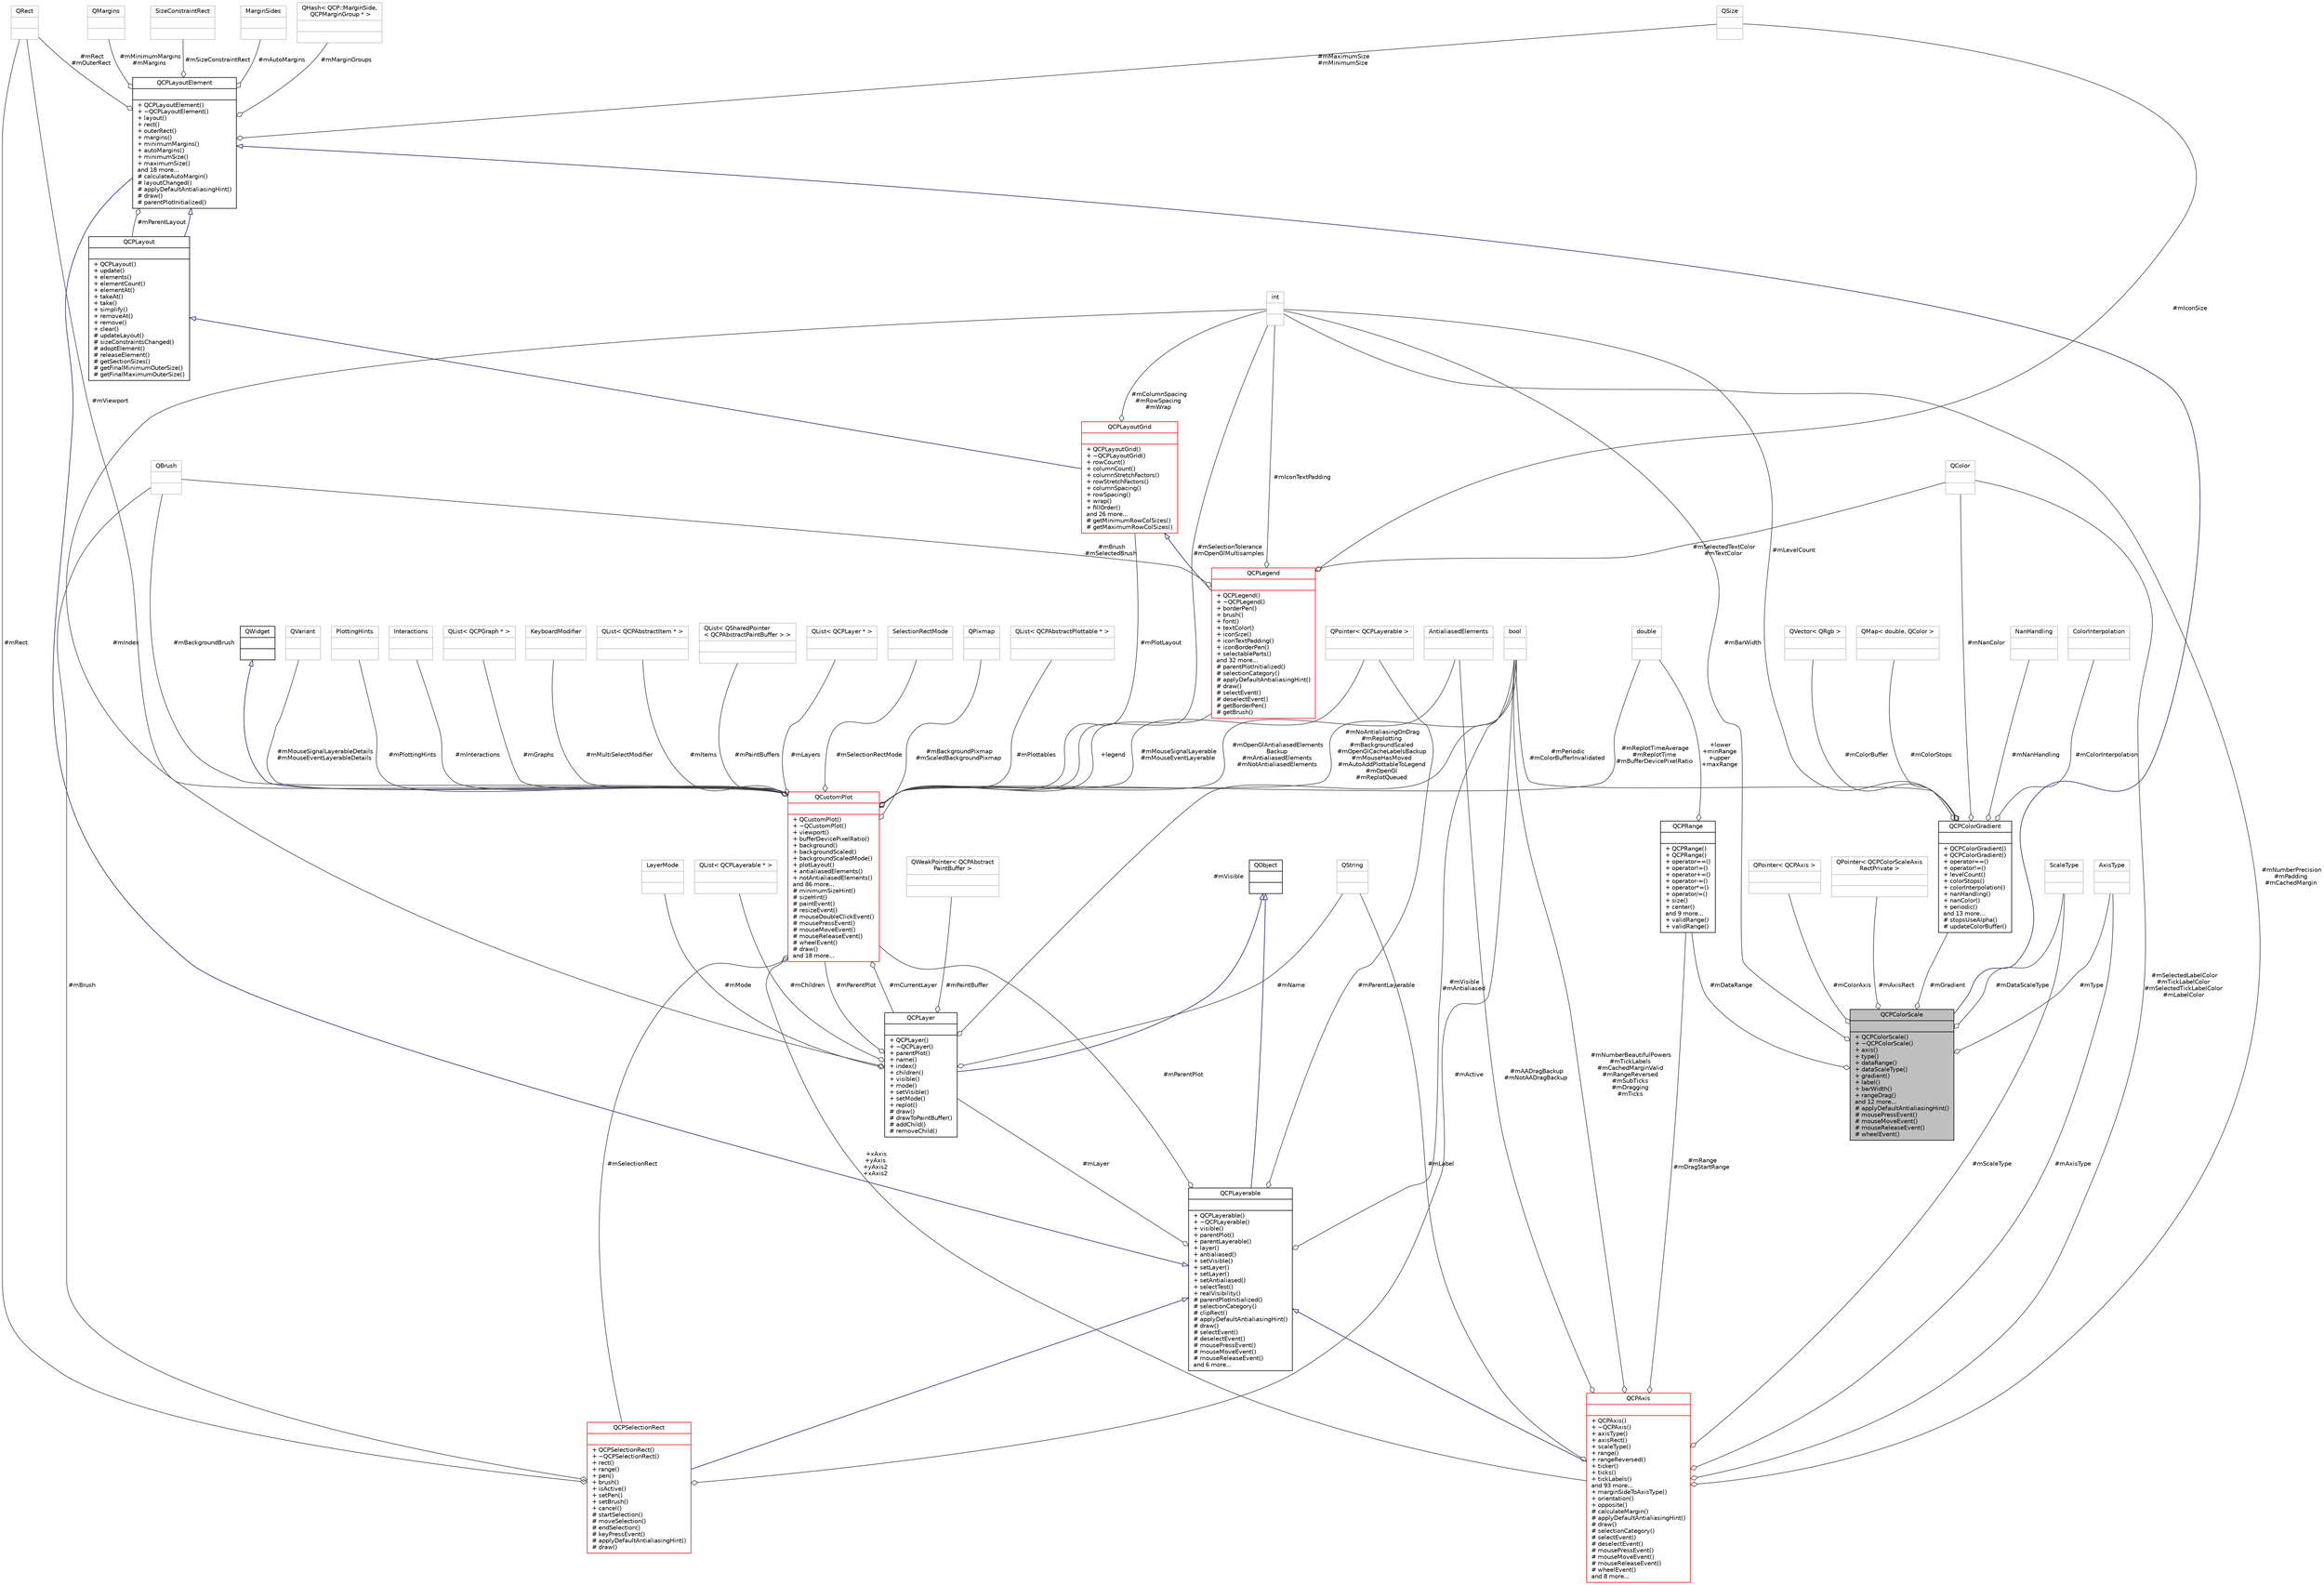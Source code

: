 digraph "QCPColorScale"
{
 // LATEX_PDF_SIZE
  edge [fontname="Helvetica",fontsize="10",labelfontname="Helvetica",labelfontsize="10"];
  node [fontname="Helvetica",fontsize="10",shape=record];
  Node1 [label="{QCPColorScale\n||+ QCPColorScale()\l+ ~QCPColorScale()\l+ axis()\l+ type()\l+ dataRange()\l+ dataScaleType()\l+ gradient()\l+ label()\l+ barWidth()\l+ rangeDrag()\land 12 more...\l# applyDefaultAntialiasingHint()\l# mousePressEvent()\l# mouseMoveEvent()\l# mouseReleaseEvent()\l# wheelEvent()\l}",height=0.2,width=0.4,color="black", fillcolor="grey75", style="filled", fontcolor="black",tooltip="A color scale for use with color coding data such as QCPColorMap."];
  Node2 -> Node1 [dir="back",color="midnightblue",fontsize="10",style="solid",arrowtail="onormal",fontname="Helvetica"];
  Node2 [label="{QCPLayoutElement\n||+ QCPLayoutElement()\l+ ~QCPLayoutElement()\l+ layout()\l+ rect()\l+ outerRect()\l+ margins()\l+ minimumMargins()\l+ autoMargins()\l+ minimumSize()\l+ maximumSize()\land 18 more...\l# calculateAutoMargin()\l# layoutChanged()\l# applyDefaultAntialiasingHint()\l# draw()\l# parentPlotInitialized()\l}",height=0.2,width=0.4,color="black", fillcolor="white", style="filled",URL="$classQCPLayoutElement.html",tooltip="The abstract base class for all objects that form the layout system."];
  Node3 -> Node2 [dir="back",color="midnightblue",fontsize="10",style="solid",arrowtail="onormal",fontname="Helvetica"];
  Node3 [label="{QCPLayerable\n||+ QCPLayerable()\l+ ~QCPLayerable()\l+ visible()\l+ parentPlot()\l+ parentLayerable()\l+ layer()\l+ antialiased()\l+ setVisible()\l+ setLayer()\l+ setLayer()\l+ setAntialiased()\l+ selectTest()\l+ realVisibility()\l# parentPlotInitialized()\l# selectionCategory()\l# clipRect()\l# applyDefaultAntialiasingHint()\l# draw()\l# selectEvent()\l# deselectEvent()\l# mousePressEvent()\l# mouseMoveEvent()\l# mouseReleaseEvent()\land 6 more...\l}",height=0.2,width=0.4,color="black", fillcolor="white", style="filled",URL="$classQCPLayerable.html",tooltip="Base class for all drawable objects."];
  Node4 -> Node3 [dir="back",color="midnightblue",fontsize="10",style="solid",arrowtail="onormal",fontname="Helvetica"];
  Node4 [label="{QObject\n||}",height=0.2,width=0.4,color="black", fillcolor="white", style="filled",URL="$classQObject.html",tooltip=" "];
  Node5 -> Node3 [color="grey25",fontsize="10",style="solid",label=" #mLayer" ,arrowhead="odiamond",fontname="Helvetica"];
  Node5 [label="{QCPLayer\n||+ QCPLayer()\l+ ~QCPLayer()\l+ parentPlot()\l+ name()\l+ index()\l+ children()\l+ visible()\l+ mode()\l+ setVisible()\l+ setMode()\l+ replot()\l# draw()\l# drawToPaintBuffer()\l# addChild()\l# removeChild()\l}",height=0.2,width=0.4,color="black", fillcolor="white", style="filled",URL="$classQCPLayer.html",tooltip="A layer that may contain objects, to control the rendering order."];
  Node4 -> Node5 [dir="back",color="midnightblue",fontsize="10",style="solid",arrowtail="onormal",fontname="Helvetica"];
  Node6 -> Node5 [color="grey25",fontsize="10",style="solid",label=" #mName" ,arrowhead="odiamond",fontname="Helvetica"];
  Node6 [label="{QString\n||}",height=0.2,width=0.4,color="grey75", fillcolor="white", style="filled",tooltip=" "];
  Node7 -> Node5 [color="grey25",fontsize="10",style="solid",label=" #mIndex" ,arrowhead="odiamond",fontname="Helvetica"];
  Node7 [label="{int\n||}",height=0.2,width=0.4,color="grey75", fillcolor="white", style="filled",tooltip=" "];
  Node8 -> Node5 [color="grey25",fontsize="10",style="solid",label=" #mPaintBuffer" ,arrowhead="odiamond",fontname="Helvetica"];
  Node8 [label="{QWeakPointer\< QCPAbstract\lPaintBuffer \>\n||}",height=0.2,width=0.4,color="grey75", fillcolor="white", style="filled",tooltip=" "];
  Node9 -> Node5 [color="grey25",fontsize="10",style="solid",label=" #mVisible" ,arrowhead="odiamond",fontname="Helvetica"];
  Node9 [label="{bool\n||}",height=0.2,width=0.4,color="grey75", fillcolor="white", style="filled",tooltip=" "];
  Node10 -> Node5 [color="grey25",fontsize="10",style="solid",label=" #mParentPlot" ,arrowhead="odiamond",fontname="Helvetica"];
  Node10 [label="{QCustomPlot\n||+ QCustomPlot()\l+ ~QCustomPlot()\l+ viewport()\l+ bufferDevicePixelRatio()\l+ background()\l+ backgroundScaled()\l+ backgroundScaledMode()\l+ plotLayout()\l+ antialiasedElements()\l+ notAntialiasedElements()\land 86 more...\l# minimumSizeHint()\l# sizeHint()\l# paintEvent()\l# resizeEvent()\l# mouseDoubleClickEvent()\l# mousePressEvent()\l# mouseMoveEvent()\l# mouseReleaseEvent()\l# wheelEvent()\l# draw()\land 18 more...\l}",height=0.2,width=0.4,color="red", fillcolor="white", style="filled",URL="$classQCustomPlot.html",tooltip="The central class of the library. This is the QWidget which displays the plot and interacts with the ..."];
  Node11 -> Node10 [dir="back",color="midnightblue",fontsize="10",style="solid",arrowtail="onormal",fontname="Helvetica"];
  Node11 [label="{QWidget\n||}",height=0.2,width=0.4,color="black", fillcolor="white", style="filled",URL="$classQWidget.html",tooltip=" "];
  Node5 -> Node10 [color="grey25",fontsize="10",style="solid",label=" #mCurrentLayer" ,arrowhead="odiamond",fontname="Helvetica"];
  Node12 -> Node10 [color="grey25",fontsize="10",style="solid",label=" #mPlotLayout" ,arrowhead="odiamond",fontname="Helvetica"];
  Node12 [label="{QCPLayoutGrid\n||+ QCPLayoutGrid()\l+ ~QCPLayoutGrid()\l+ rowCount()\l+ columnCount()\l+ columnStretchFactors()\l+ rowStretchFactors()\l+ columnSpacing()\l+ rowSpacing()\l+ wrap()\l+ fillOrder()\land 26 more...\l# getMinimumRowColSizes()\l# getMaximumRowColSizes()\l}",height=0.2,width=0.4,color="red", fillcolor="white", style="filled",URL="$classQCPLayoutGrid.html",tooltip="A layout that arranges child elements in a grid."];
  Node13 -> Node12 [dir="back",color="midnightblue",fontsize="10",style="solid",arrowtail="onormal",fontname="Helvetica"];
  Node13 [label="{QCPLayout\n||+ QCPLayout()\l+ update()\l+ elements()\l+ elementCount()\l+ elementAt()\l+ takeAt()\l+ take()\l+ simplify()\l+ removeAt()\l+ remove()\l+ clear()\l# updateLayout()\l# sizeConstraintsChanged()\l# adoptElement()\l# releaseElement()\l# getSectionSizes()\l# getFinalMinimumOuterSize()\l# getFinalMaximumOuterSize()\l}",height=0.2,width=0.4,color="black", fillcolor="white", style="filled",URL="$classQCPLayout.html",tooltip="The abstract base class for layouts."];
  Node2 -> Node13 [dir="back",color="midnightblue",fontsize="10",style="solid",arrowtail="onormal",fontname="Helvetica"];
  Node7 -> Node12 [color="grey25",fontsize="10",style="solid",label=" #mColumnSpacing\n#mRowSpacing\n#mWrap" ,arrowhead="odiamond",fontname="Helvetica"];
  Node17 -> Node10 [color="grey25",fontsize="10",style="solid",label=" #mMouseSignalLayerableDetails\n#mMouseEventLayerableDetails" ,arrowhead="odiamond",fontname="Helvetica"];
  Node17 [label="{QVariant\n||}",height=0.2,width=0.4,color="grey75", fillcolor="white", style="filled",tooltip=" "];
  Node18 -> Node10 [color="grey25",fontsize="10",style="solid",label=" #mPlottingHints" ,arrowhead="odiamond",fontname="Helvetica"];
  Node18 [label="{PlottingHints\n||}",height=0.2,width=0.4,color="grey75", fillcolor="white", style="filled",tooltip=" "];
  Node19 -> Node10 [color="grey25",fontsize="10",style="solid",label=" #mInteractions" ,arrowhead="odiamond",fontname="Helvetica"];
  Node19 [label="{Interactions\n||}",height=0.2,width=0.4,color="grey75", fillcolor="white", style="filled",tooltip=" "];
  Node20 -> Node10 [color="grey25",fontsize="10",style="solid",label=" #mReplotTimeAverage\n#mReplotTime\n#mBufferDevicePixelRatio" ,arrowhead="odiamond",fontname="Helvetica"];
  Node20 [label="{double\n||}",height=0.2,width=0.4,color="grey75", fillcolor="white", style="filled",tooltip=" "];
  Node21 -> Node10 [color="grey25",fontsize="10",style="solid",label=" #mSelectionRect" ,arrowhead="odiamond",fontname="Helvetica"];
  Node21 [label="{QCPSelectionRect\n||+ QCPSelectionRect()\l+ ~QCPSelectionRect()\l+ rect()\l+ range()\l+ pen()\l+ brush()\l+ isActive()\l+ setPen()\l+ setBrush()\l+ cancel()\l# startSelection()\l# moveSelection()\l# endSelection()\l# keyPressEvent()\l# applyDefaultAntialiasingHint()\l# draw()\l}",height=0.2,width=0.4,color="red", fillcolor="white", style="filled",URL="$classQCPSelectionRect.html",tooltip="Provides rect/rubber-band data selection and range zoom interaction."];
  Node3 -> Node21 [dir="back",color="midnightblue",fontsize="10",style="solid",arrowtail="onormal",fontname="Helvetica"];
  Node9 -> Node21 [color="grey25",fontsize="10",style="solid",label=" #mActive" ,arrowhead="odiamond",fontname="Helvetica"];
  Node23 -> Node21 [color="grey25",fontsize="10",style="solid",label=" #mBrush" ,arrowhead="odiamond",fontname="Helvetica"];
  Node23 [label="{QBrush\n||}",height=0.2,width=0.4,color="grey75", fillcolor="white", style="filled",tooltip=" "];
  Node24 -> Node21 [color="grey25",fontsize="10",style="solid",label=" #mRect" ,arrowhead="odiamond",fontname="Helvetica"];
  Node24 [label="{QRect\n||}",height=0.2,width=0.4,color="grey75", fillcolor="white", style="filled",tooltip=" "];
  Node25 -> Node10 [color="grey25",fontsize="10",style="solid",label=" #mGraphs" ,arrowhead="odiamond",fontname="Helvetica"];
  Node25 [label="{QList\< QCPGraph * \>\n||}",height=0.2,width=0.4,color="grey75", fillcolor="white", style="filled",tooltip=" "];
  Node26 -> Node10 [color="grey25",fontsize="10",style="solid",label=" #mMultiSelectModifier" ,arrowhead="odiamond",fontname="Helvetica"];
  Node26 [label="{KeyboardModifier\n||}",height=0.2,width=0.4,color="grey75", fillcolor="white", style="filled",tooltip=" "];
  Node27 -> Node10 [color="grey25",fontsize="10",style="solid",label=" #mItems" ,arrowhead="odiamond",fontname="Helvetica"];
  Node27 [label="{QList\< QCPAbstractItem * \>\n||}",height=0.2,width=0.4,color="grey75", fillcolor="white", style="filled",tooltip=" "];
  Node28 -> Node10 [color="grey25",fontsize="10",style="solid",label=" #mPaintBuffers" ,arrowhead="odiamond",fontname="Helvetica"];
  Node28 [label="{QList\< QSharedPointer\l\< QCPAbstractPaintBuffer \> \>\n||}",height=0.2,width=0.4,color="grey75", fillcolor="white", style="filled",tooltip=" "];
  Node29 -> Node10 [color="grey25",fontsize="10",style="solid",label=" +xAxis\n+yAxis\n+yAxis2\n+xAxis2" ,arrowhead="odiamond",fontname="Helvetica"];
  Node29 [label="{QCPAxis\n||+ QCPAxis()\l+ ~QCPAxis()\l+ axisType()\l+ axisRect()\l+ scaleType()\l+ range()\l+ rangeReversed()\l+ ticker()\l+ ticks()\l+ tickLabels()\land 93 more...\l+ marginSideToAxisType()\l+ orientation()\l+ opposite()\l# calculateMargin()\l# applyDefaultAntialiasingHint()\l# draw()\l# selectionCategory()\l# selectEvent()\l# deselectEvent()\l# mousePressEvent()\l# mouseMoveEvent()\l# mouseReleaseEvent()\l# wheelEvent()\land 8 more...\l}",height=0.2,width=0.4,color="red", fillcolor="white", style="filled",URL="$classQCPAxis.html",tooltip="Manages a single axis inside a QCustomPlot."];
  Node3 -> Node29 [dir="back",color="midnightblue",fontsize="10",style="solid",arrowtail="onormal",fontname="Helvetica"];
  Node30 -> Node29 [color="grey25",fontsize="10",style="solid",label=" #mScaleType" ,arrowhead="odiamond",fontname="Helvetica"];
  Node30 [label="{ScaleType\n||}",height=0.2,width=0.4,color="grey75", fillcolor="white", style="filled",tooltip=" "];
  Node33 -> Node29 [color="grey25",fontsize="10",style="solid",label=" #mRange\n#mDragStartRange" ,arrowhead="odiamond",fontname="Helvetica"];
  Node33 [label="{QCPRange\n||+ QCPRange()\l+ QCPRange()\l+ operator==()\l+ operator!=()\l+ operator+=()\l+ operator-=()\l+ operator*=()\l+ operator/=()\l+ size()\l+ center()\land 9 more...\l+ validRange()\l+ validRange()\l}",height=0.2,width=0.4,color="black", fillcolor="white", style="filled",URL="$classQCPRange.html",tooltip="Represents the range an axis is encompassing."];
  Node20 -> Node33 [color="grey25",fontsize="10",style="solid",label=" +lower\n+minRange\n+upper\n+maxRange" ,arrowhead="odiamond",fontname="Helvetica"];
  Node34 -> Node29 [color="grey25",fontsize="10",style="solid",label=" #mSelectedLabelColor\n#mTickLabelColor\n#mSelectedTickLabelColor\n#mLabelColor" ,arrowhead="odiamond",fontname="Helvetica"];
  Node34 [label="{QColor\n||}",height=0.2,width=0.4,color="grey75", fillcolor="white", style="filled",tooltip=" "];
  Node6 -> Node29 [color="grey25",fontsize="10",style="solid",label=" #mLabel" ,arrowhead="odiamond",fontname="Helvetica"];
  Node38 -> Node29 [color="grey25",fontsize="10",style="solid",label=" #mAxisType" ,arrowhead="odiamond",fontname="Helvetica"];
  Node38 [label="{AxisType\n||}",height=0.2,width=0.4,color="grey75", fillcolor="white", style="filled",tooltip=" "];
  Node7 -> Node29 [color="grey25",fontsize="10",style="solid",label=" #mNumberPrecision\n#mPadding\n#mCachedMargin" ,arrowhead="odiamond",fontname="Helvetica"];
  Node9 -> Node29 [color="grey25",fontsize="10",style="solid",label=" #mNumberBeautifulPowers\n#mTickLabels\n#mCachedMarginValid\n#mRangeReversed\n#mSubTicks\n#mDragging\n#mTicks" ,arrowhead="odiamond",fontname="Helvetica"];
  Node54 -> Node29 [color="grey25",fontsize="10",style="solid",label=" #mAADragBackup\n#mNotAADragBackup" ,arrowhead="odiamond",fontname="Helvetica"];
  Node54 [label="{AntialiasedElements\n||}",height=0.2,width=0.4,color="grey75", fillcolor="white", style="filled",tooltip=" "];
  Node61 -> Node10 [color="grey25",fontsize="10",style="solid",label=" #mLayers" ,arrowhead="odiamond",fontname="Helvetica"];
  Node61 [label="{QList\< QCPLayer * \>\n||}",height=0.2,width=0.4,color="grey75", fillcolor="white", style="filled",tooltip=" "];
  Node62 -> Node10 [color="grey25",fontsize="10",style="solid",label=" #mSelectionRectMode" ,arrowhead="odiamond",fontname="Helvetica"];
  Node62 [label="{SelectionRectMode\n||}",height=0.2,width=0.4,color="grey75", fillcolor="white", style="filled",tooltip=" "];
  Node53 -> Node10 [color="grey25",fontsize="10",style="solid",label=" #mBackgroundPixmap\n#mScaledBackgroundPixmap" ,arrowhead="odiamond",fontname="Helvetica"];
  Node53 [label="{QPixmap\n||}",height=0.2,width=0.4,color="grey75", fillcolor="white", style="filled",tooltip=" "];
  Node63 -> Node10 [color="grey25",fontsize="10",style="solid",label=" #mMouseSignalLayerable\n#mMouseEventLayerable" ,arrowhead="odiamond",fontname="Helvetica"];
  Node63 [label="{QPointer\< QCPLayerable \>\n||}",height=0.2,width=0.4,color="grey75", fillcolor="white", style="filled",tooltip=" "];
  Node7 -> Node10 [color="grey25",fontsize="10",style="solid",label=" #mSelectionTolerance\n#mOpenGlMultisamples" ,arrowhead="odiamond",fontname="Helvetica"];
  Node64 -> Node10 [color="grey25",fontsize="10",style="solid",label=" #mPlottables" ,arrowhead="odiamond",fontname="Helvetica"];
  Node64 [label="{QList\< QCPAbstractPlottable * \>\n||}",height=0.2,width=0.4,color="grey75", fillcolor="white", style="filled",tooltip=" "];
  Node9 -> Node10 [color="grey25",fontsize="10",style="solid",label=" #mNoAntialiasingOnDrag\n#mReplotting\n#mBackgroundScaled\n#mOpenGlCacheLabelsBackup\n#mMouseHasMoved\n#mAutoAddPlottableToLegend\n#mOpenGl\n#mReplotQueued" ,arrowhead="odiamond",fontname="Helvetica"];
  Node23 -> Node10 [color="grey25",fontsize="10",style="solid",label=" #mBackgroundBrush" ,arrowhead="odiamond",fontname="Helvetica"];
  Node54 -> Node10 [color="grey25",fontsize="10",style="solid",label=" #mOpenGlAntialiasedElements\lBackup\n#mAntialiasedElements\n#mNotAntialiasedElements" ,arrowhead="odiamond",fontname="Helvetica"];
  Node65 -> Node10 [color="grey25",fontsize="10",style="solid",label=" +legend" ,arrowhead="odiamond",fontname="Helvetica"];
  Node65 [label="{QCPLegend\n||+ QCPLegend()\l+ ~QCPLegend()\l+ borderPen()\l+ brush()\l+ font()\l+ textColor()\l+ iconSize()\l+ iconTextPadding()\l+ iconBorderPen()\l+ selectableParts()\land 32 more...\l# parentPlotInitialized()\l# selectionCategory()\l# applyDefaultAntialiasingHint()\l# draw()\l# selectEvent()\l# deselectEvent()\l# getBorderPen()\l# getBrush()\l}",height=0.2,width=0.4,color="red", fillcolor="white", style="filled",URL="$classQCPLegend.html",tooltip="Manages a legend inside a QCustomPlot."];
  Node12 -> Node65 [dir="back",color="midnightblue",fontsize="10",style="solid",arrowtail="onormal",fontname="Helvetica"];
  Node34 -> Node65 [color="grey25",fontsize="10",style="solid",label=" #mSelectedTextColor\n#mTextColor" ,arrowhead="odiamond",fontname="Helvetica"];
  Node7 -> Node65 [color="grey25",fontsize="10",style="solid",label=" #mIconTextPadding" ,arrowhead="odiamond",fontname="Helvetica"];
  Node23 -> Node65 [color="grey25",fontsize="10",style="solid",label=" #mBrush\n#mSelectedBrush" ,arrowhead="odiamond",fontname="Helvetica"];
  Node66 -> Node65 [color="grey25",fontsize="10",style="solid",label=" #mIconSize" ,arrowhead="odiamond",fontname="Helvetica"];
  Node66 [label="{QSize\n||}",height=0.2,width=0.4,color="grey75", fillcolor="white", style="filled",tooltip=" "];
  Node24 -> Node10 [color="grey25",fontsize="10",style="solid",label=" #mViewport" ,arrowhead="odiamond",fontname="Helvetica"];
  Node68 -> Node5 [color="grey25",fontsize="10",style="solid",label=" #mMode" ,arrowhead="odiamond",fontname="Helvetica"];
  Node68 [label="{LayerMode\n||}",height=0.2,width=0.4,color="grey75", fillcolor="white", style="filled",tooltip=" "];
  Node69 -> Node5 [color="grey25",fontsize="10",style="solid",label=" #mChildren" ,arrowhead="odiamond",fontname="Helvetica"];
  Node69 [label="{QList\< QCPLayerable * \>\n||}",height=0.2,width=0.4,color="grey75", fillcolor="white", style="filled",tooltip=" "];
  Node63 -> Node3 [color="grey25",fontsize="10",style="solid",label=" #mParentLayerable" ,arrowhead="odiamond",fontname="Helvetica"];
  Node9 -> Node3 [color="grey25",fontsize="10",style="solid",label=" #mVisible\n#mAntialiased" ,arrowhead="odiamond",fontname="Helvetica"];
  Node10 -> Node3 [color="grey25",fontsize="10",style="solid",label=" #mParentPlot" ,arrowhead="odiamond",fontname="Helvetica"];
  Node70 -> Node2 [color="grey25",fontsize="10",style="solid",label=" #mMinimumMargins\n#mMargins" ,arrowhead="odiamond",fontname="Helvetica"];
  Node70 [label="{QMargins\n||}",height=0.2,width=0.4,color="grey75", fillcolor="white", style="filled",tooltip=" "];
  Node13 -> Node2 [color="grey25",fontsize="10",style="solid",label=" #mParentLayout" ,arrowhead="odiamond",fontname="Helvetica"];
  Node71 -> Node2 [color="grey25",fontsize="10",style="solid",label=" #mSizeConstraintRect" ,arrowhead="odiamond",fontname="Helvetica"];
  Node71 [label="{SizeConstraintRect\n||}",height=0.2,width=0.4,color="grey75", fillcolor="white", style="filled",tooltip=" "];
  Node66 -> Node2 [color="grey25",fontsize="10",style="solid",label=" #mMaximumSize\n#mMinimumSize" ,arrowhead="odiamond",fontname="Helvetica"];
  Node72 -> Node2 [color="grey25",fontsize="10",style="solid",label=" #mAutoMargins" ,arrowhead="odiamond",fontname="Helvetica"];
  Node72 [label="{MarginSides\n||}",height=0.2,width=0.4,color="grey75", fillcolor="white", style="filled",tooltip=" "];
  Node24 -> Node2 [color="grey25",fontsize="10",style="solid",label=" #mRect\n#mOuterRect" ,arrowhead="odiamond",fontname="Helvetica"];
  Node73 -> Node2 [color="grey25",fontsize="10",style="solid",label=" #mMarginGroups" ,arrowhead="odiamond",fontname="Helvetica"];
  Node73 [label="{QHash\< QCP::MarginSide,\l QCPMarginGroup * \>\n||}",height=0.2,width=0.4,color="grey75", fillcolor="white", style="filled",tooltip=" "];
  Node33 -> Node1 [color="grey25",fontsize="10",style="solid",label=" #mDataRange" ,arrowhead="odiamond",fontname="Helvetica"];
  Node38 -> Node1 [color="grey25",fontsize="10",style="solid",label=" #mType" ,arrowhead="odiamond",fontname="Helvetica"];
  Node74 -> Node1 [color="grey25",fontsize="10",style="solid",label=" #mGradient" ,arrowhead="odiamond",fontname="Helvetica"];
  Node74 [label="{QCPColorGradient\n||+ QCPColorGradient()\l+ QCPColorGradient()\l+ operator==()\l+ operator!=()\l+ levelCount()\l+ colorStops()\l+ colorInterpolation()\l+ nanHandling()\l+ nanColor()\l+ periodic()\land 13 more...\l# stopsUseAlpha()\l# updateColorBuffer()\l}",height=0.2,width=0.4,color="black", fillcolor="white", style="filled",URL="$classQCPColorGradient.html",tooltip="Defines a color gradient for use with e.g. QCPColorMap."];
  Node34 -> Node74 [color="grey25",fontsize="10",style="solid",label=" #mNanColor" ,arrowhead="odiamond",fontname="Helvetica"];
  Node75 -> Node74 [color="grey25",fontsize="10",style="solid",label=" #mNanHandling" ,arrowhead="odiamond",fontname="Helvetica"];
  Node75 [label="{NanHandling\n||}",height=0.2,width=0.4,color="grey75", fillcolor="white", style="filled",tooltip=" "];
  Node76 -> Node74 [color="grey25",fontsize="10",style="solid",label=" #mColorInterpolation" ,arrowhead="odiamond",fontname="Helvetica"];
  Node76 [label="{ColorInterpolation\n||}",height=0.2,width=0.4,color="grey75", fillcolor="white", style="filled",tooltip=" "];
  Node7 -> Node74 [color="grey25",fontsize="10",style="solid",label=" #mLevelCount" ,arrowhead="odiamond",fontname="Helvetica"];
  Node9 -> Node74 [color="grey25",fontsize="10",style="solid",label=" #mPeriodic\n#mColorBufferInvalidated" ,arrowhead="odiamond",fontname="Helvetica"];
  Node77 -> Node74 [color="grey25",fontsize="10",style="solid",label=" #mColorBuffer" ,arrowhead="odiamond",fontname="Helvetica"];
  Node77 [label="{QVector\< QRgb \>\n||}",height=0.2,width=0.4,color="grey75", fillcolor="white", style="filled",tooltip=" "];
  Node78 -> Node74 [color="grey25",fontsize="10",style="solid",label=" #mColorStops" ,arrowhead="odiamond",fontname="Helvetica"];
  Node78 [label="{QMap\< double, QColor \>\n||}",height=0.2,width=0.4,color="grey75", fillcolor="white", style="filled",tooltip=" "];
  Node79 -> Node1 [color="grey25",fontsize="10",style="solid",label=" #mColorAxis" ,arrowhead="odiamond",fontname="Helvetica"];
  Node79 [label="{QPointer\< QCPAxis \>\n||}",height=0.2,width=0.4,color="grey75", fillcolor="white", style="filled",tooltip=" "];
  Node30 -> Node1 [color="grey25",fontsize="10",style="solid",label=" #mDataScaleType" ,arrowhead="odiamond",fontname="Helvetica"];
  Node80 -> Node1 [color="grey25",fontsize="10",style="solid",label=" #mAxisRect" ,arrowhead="odiamond",fontname="Helvetica"];
  Node80 [label="{QPointer\< QCPColorScaleAxis\lRectPrivate \>\n||}",height=0.2,width=0.4,color="grey75", fillcolor="white", style="filled",tooltip=" "];
  Node7 -> Node1 [color="grey25",fontsize="10",style="solid",label=" #mBarWidth" ,arrowhead="odiamond",fontname="Helvetica"];
}

